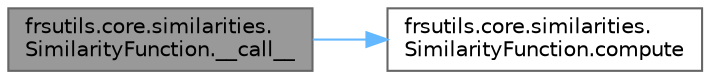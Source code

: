 digraph "frsutils.core.similarities.SimilarityFunction.__call__"
{
 // LATEX_PDF_SIZE
  bgcolor="transparent";
  edge [fontname=Helvetica,fontsize=10,labelfontname=Helvetica,labelfontsize=10];
  node [fontname=Helvetica,fontsize=10,shape=box,height=0.2,width=0.4];
  rankdir="LR";
  Node1 [id="Node000001",label="frsutils.core.similarities.\lSimilarityFunction.__call__",height=0.2,width=0.4,color="gray40", fillcolor="grey60", style="filled", fontcolor="black",tooltip=" "];
  Node1 -> Node2 [id="edge1_Node000001_Node000002",color="steelblue1",style="solid",tooltip=" "];
  Node2 [id="Node000002",label="frsutils.core.similarities.\lSimilarityFunction.compute",height=0.2,width=0.4,color="grey40", fillcolor="white", style="filled",URL="$classfrsutils_1_1core_1_1similarities_1_1_similarity_function.html#a2da2bc378b80ca331574b4ca6cb4d4eb",tooltip=" "];
}

